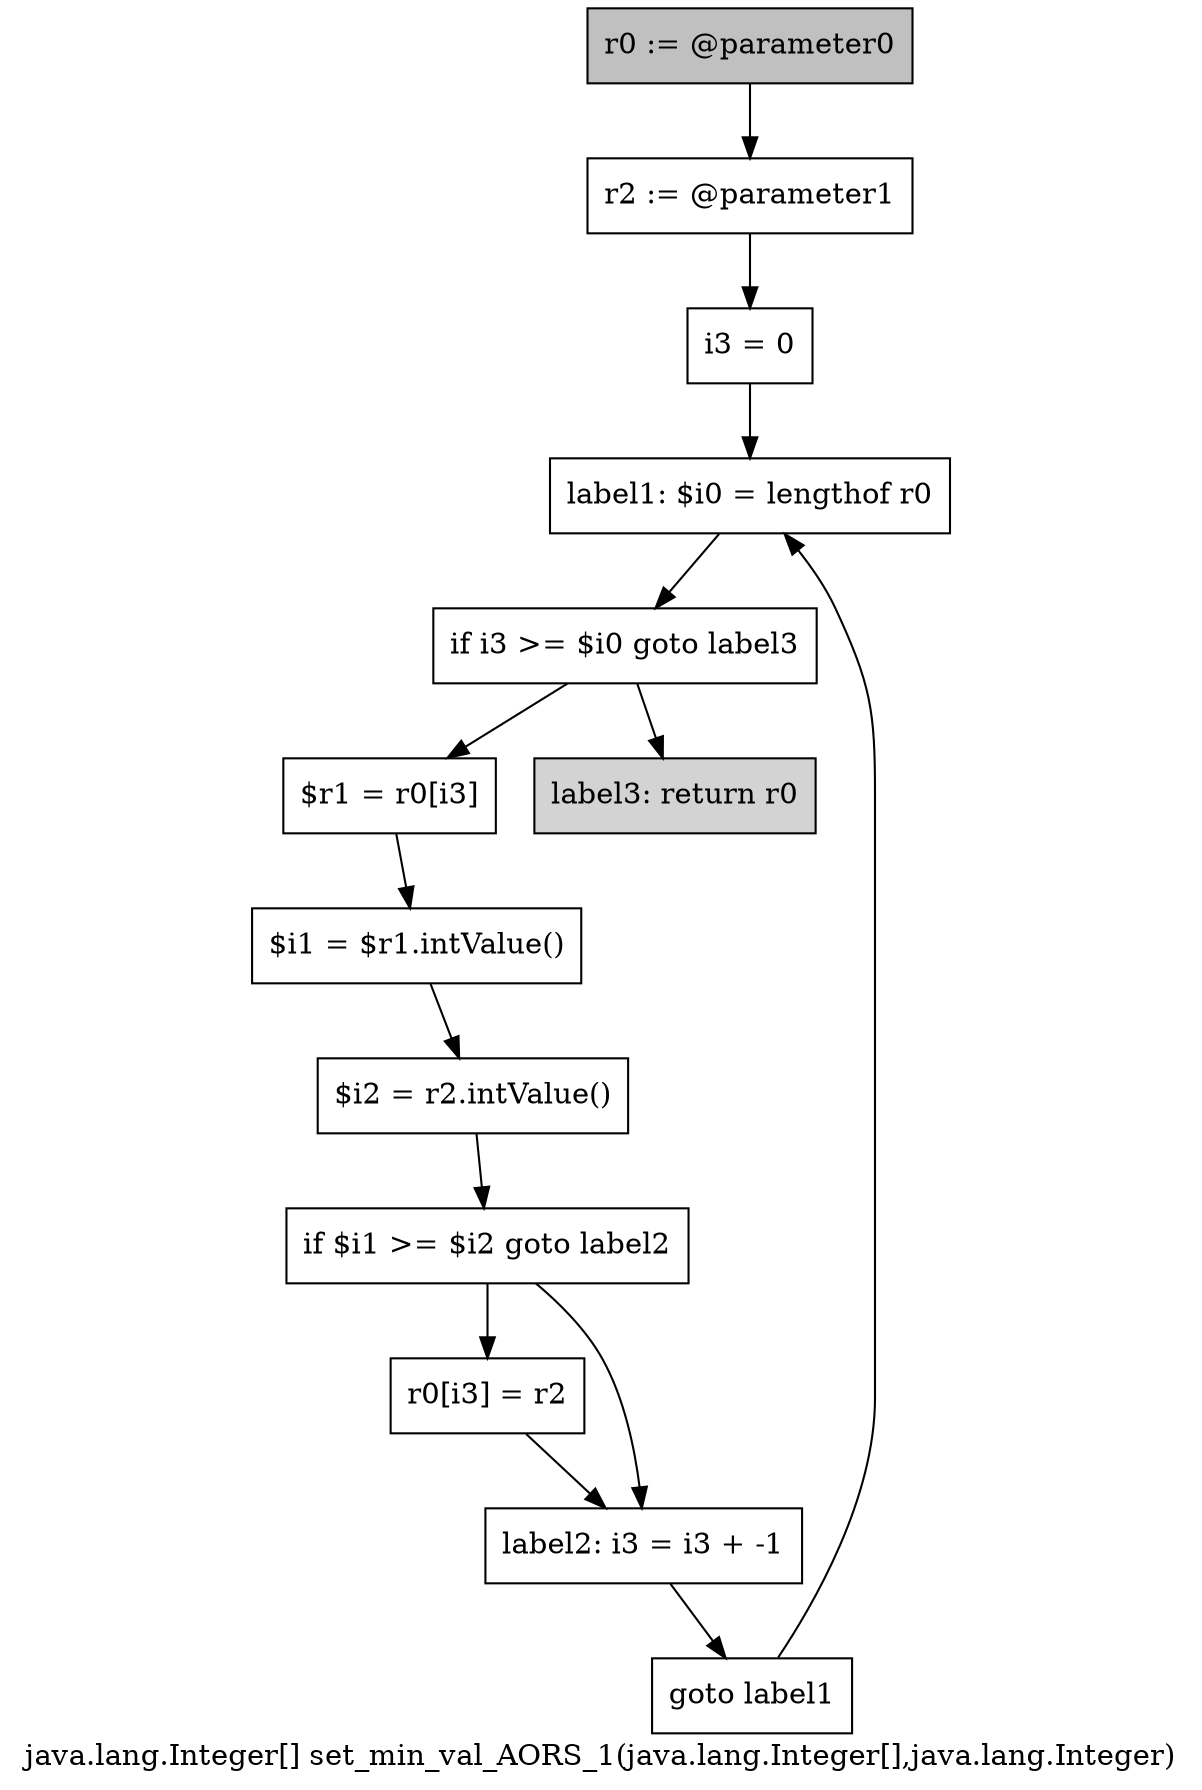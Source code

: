 digraph "java.lang.Integer[] set_min_val_AORS_1(java.lang.Integer[],java.lang.Integer)" {
    label="java.lang.Integer[] set_min_val_AORS_1(java.lang.Integer[],java.lang.Integer)";
    node [shape=box];
    "0" [style=filled,fillcolor=gray,label="r0 := @parameter0",];
    "1" [label="r2 := @parameter1",];
    "0"->"1";
    "2" [label="i3 = 0",];
    "1"->"2";
    "3" [label="label1: $i0 = lengthof r0",];
    "2"->"3";
    "4" [label="if i3 >= $i0 goto label3",];
    "3"->"4";
    "5" [label="$r1 = r0[i3]",];
    "4"->"5";
    "12" [style=filled,fillcolor=lightgray,label="label3: return r0",];
    "4"->"12";
    "6" [label="$i1 = $r1.intValue()",];
    "5"->"6";
    "7" [label="$i2 = r2.intValue()",];
    "6"->"7";
    "8" [label="if $i1 >= $i2 goto label2",];
    "7"->"8";
    "9" [label="r0[i3] = r2",];
    "8"->"9";
    "10" [label="label2: i3 = i3 + -1",];
    "8"->"10";
    "9"->"10";
    "11" [label="goto label1",];
    "10"->"11";
    "11"->"3";
}
